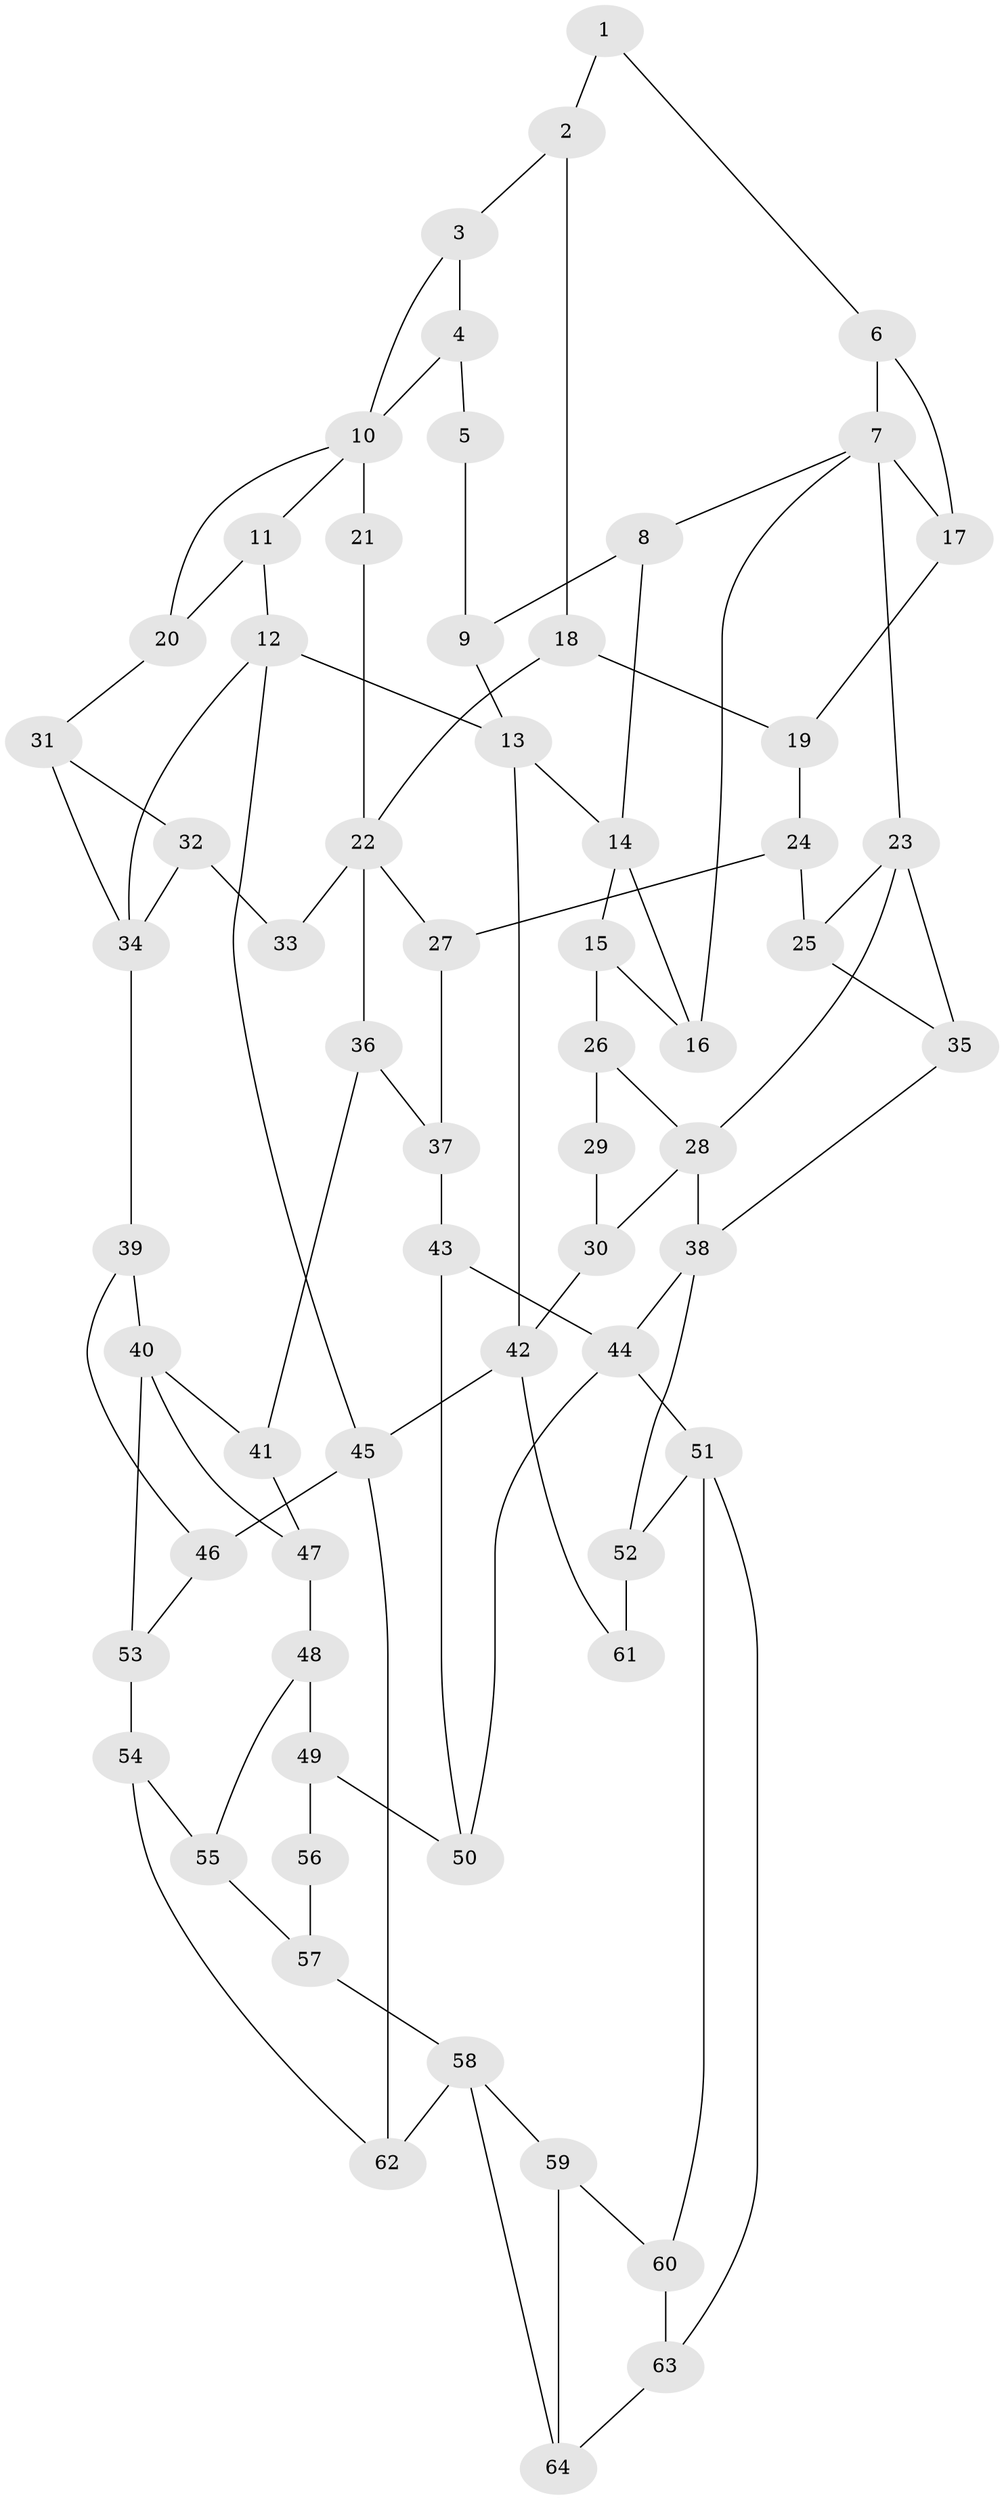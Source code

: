// original degree distribution, {3: 0.02830188679245283, 6: 0.25471698113207547, 5: 0.46226415094339623, 4: 0.25471698113207547}
// Generated by graph-tools (version 1.1) at 2025/54/03/04/25 22:54:37]
// undirected, 64 vertices, 102 edges
graph export_dot {
  node [color=gray90,style=filled];
  1;
  2;
  3;
  4;
  5;
  6;
  7;
  8;
  9;
  10;
  11;
  12;
  13;
  14;
  15;
  16;
  17;
  18;
  19;
  20;
  21;
  22;
  23;
  24;
  25;
  26;
  27;
  28;
  29;
  30;
  31;
  32;
  33;
  34;
  35;
  36;
  37;
  38;
  39;
  40;
  41;
  42;
  43;
  44;
  45;
  46;
  47;
  48;
  49;
  50;
  51;
  52;
  53;
  54;
  55;
  56;
  57;
  58;
  59;
  60;
  61;
  62;
  63;
  64;
  1 -- 2 [weight=1.0];
  1 -- 6 [weight=1.0];
  2 -- 3 [weight=1.0];
  2 -- 18 [weight=1.0];
  3 -- 4 [weight=1.0];
  3 -- 10 [weight=1.0];
  4 -- 5 [weight=1.0];
  4 -- 10 [weight=1.0];
  5 -- 9 [weight=1.0];
  6 -- 7 [weight=1.0];
  6 -- 17 [weight=1.0];
  7 -- 8 [weight=1.0];
  7 -- 16 [weight=1.0];
  7 -- 17 [weight=1.0];
  7 -- 23 [weight=2.0];
  8 -- 9 [weight=1.0];
  8 -- 14 [weight=1.0];
  9 -- 13 [weight=1.0];
  10 -- 11 [weight=1.0];
  10 -- 20 [weight=1.0];
  10 -- 21 [weight=2.0];
  11 -- 12 [weight=1.0];
  11 -- 20 [weight=1.0];
  12 -- 13 [weight=1.0];
  12 -- 34 [weight=1.0];
  12 -- 45 [weight=1.0];
  13 -- 14 [weight=1.0];
  13 -- 42 [weight=1.0];
  14 -- 15 [weight=1.0];
  14 -- 16 [weight=1.0];
  15 -- 16 [weight=1.0];
  15 -- 26 [weight=2.0];
  17 -- 19 [weight=1.0];
  18 -- 19 [weight=1.0];
  18 -- 22 [weight=1.0];
  19 -- 24 [weight=1.0];
  20 -- 31 [weight=1.0];
  21 -- 22 [weight=1.0];
  22 -- 27 [weight=1.0];
  22 -- 33 [weight=2.0];
  22 -- 36 [weight=1.0];
  23 -- 25 [weight=1.0];
  23 -- 28 [weight=2.0];
  23 -- 35 [weight=1.0];
  24 -- 25 [weight=1.0];
  24 -- 27 [weight=1.0];
  25 -- 35 [weight=1.0];
  26 -- 28 [weight=1.0];
  26 -- 29 [weight=2.0];
  27 -- 37 [weight=1.0];
  28 -- 30 [weight=1.0];
  28 -- 38 [weight=1.0];
  29 -- 30 [weight=1.0];
  30 -- 42 [weight=1.0];
  31 -- 32 [weight=1.0];
  31 -- 34 [weight=1.0];
  32 -- 33 [weight=1.0];
  32 -- 34 [weight=1.0];
  34 -- 39 [weight=2.0];
  35 -- 38 [weight=1.0];
  36 -- 37 [weight=1.0];
  36 -- 41 [weight=1.0];
  37 -- 43 [weight=1.0];
  38 -- 44 [weight=1.0];
  38 -- 52 [weight=1.0];
  39 -- 40 [weight=2.0];
  39 -- 46 [weight=1.0];
  40 -- 41 [weight=1.0];
  40 -- 47 [weight=1.0];
  40 -- 53 [weight=2.0];
  41 -- 47 [weight=1.0];
  42 -- 45 [weight=1.0];
  42 -- 61 [weight=1.0];
  43 -- 44 [weight=1.0];
  43 -- 50 [weight=1.0];
  44 -- 50 [weight=1.0];
  44 -- 51 [weight=2.0];
  45 -- 46 [weight=1.0];
  45 -- 62 [weight=1.0];
  46 -- 53 [weight=1.0];
  47 -- 48 [weight=1.0];
  48 -- 49 [weight=1.0];
  48 -- 55 [weight=1.0];
  49 -- 50 [weight=1.0];
  49 -- 56 [weight=1.0];
  51 -- 52 [weight=2.0];
  51 -- 60 [weight=1.0];
  51 -- 63 [weight=1.0];
  52 -- 61 [weight=2.0];
  53 -- 54 [weight=1.0];
  54 -- 55 [weight=1.0];
  54 -- 62 [weight=1.0];
  55 -- 57 [weight=1.0];
  56 -- 57 [weight=2.0];
  57 -- 58 [weight=3.0];
  58 -- 59 [weight=1.0];
  58 -- 62 [weight=1.0];
  58 -- 64 [weight=1.0];
  59 -- 60 [weight=1.0];
  59 -- 64 [weight=1.0];
  60 -- 63 [weight=1.0];
  63 -- 64 [weight=1.0];
}
